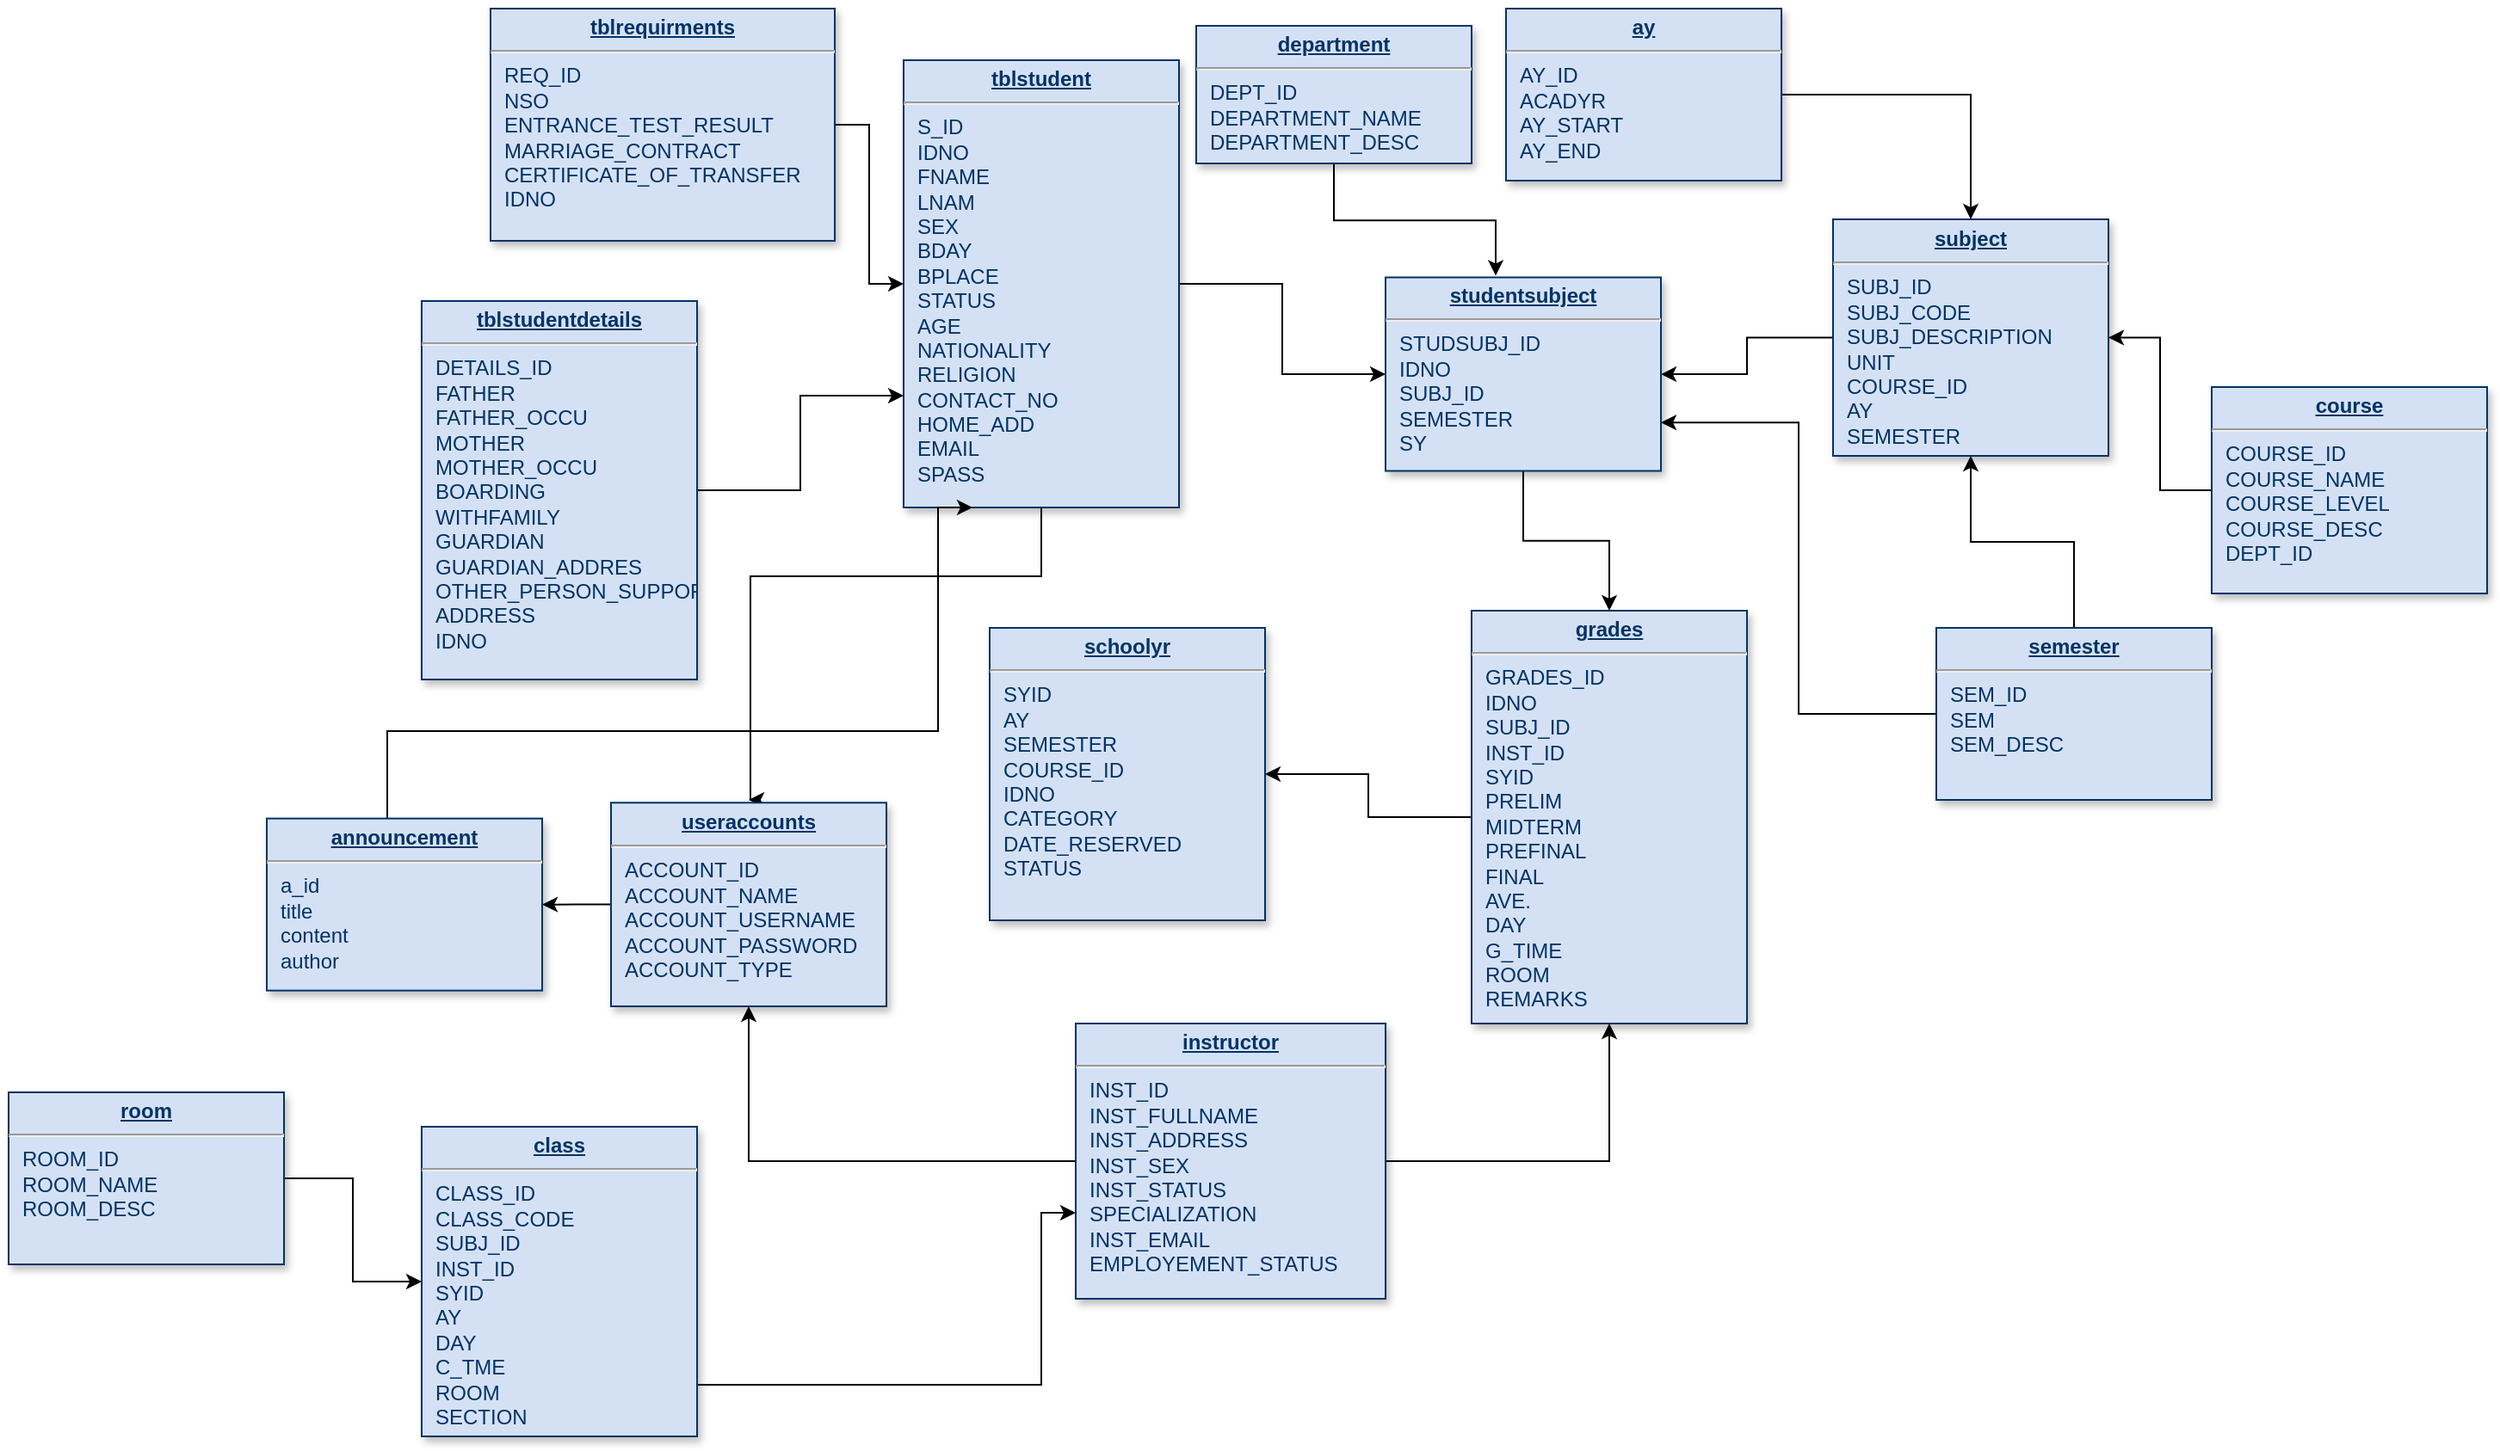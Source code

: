 <mxfile version="21.6.2" type="github">
  <diagram name="Page-1" id="efa7a0a1-bf9b-a30e-e6df-94a7791c09e9">
    <mxGraphModel dx="2468" dy="1027" grid="1" gridSize="10" guides="1" tooltips="1" connect="1" arrows="1" fold="1" page="1" pageScale="1" pageWidth="826" pageHeight="1169" background="none" math="0" shadow="0">
      <root>
        <mxCell id="0" />
        <mxCell id="1" parent="0" />
        <mxCell id="6CQr8n04wtclLINczgiY-135" style="edgeStyle=orthogonalEdgeStyle;rounded=0;orthogonalLoop=1;jettySize=auto;html=1;entryX=0;entryY=0.5;entryDx=0;entryDy=0;" edge="1" parent="1" source="19" target="24">
          <mxGeometry relative="1" as="geometry" />
        </mxCell>
        <mxCell id="6CQr8n04wtclLINczgiY-156" style="edgeStyle=orthogonalEdgeStyle;rounded=0;orthogonalLoop=1;jettySize=auto;html=1;" edge="1" parent="1" source="19">
          <mxGeometry relative="1" as="geometry">
            <mxPoint x="150" y="510" as="targetPoint" />
            <Array as="points">
              <mxPoint x="320" y="380" />
              <mxPoint x="151" y="380" />
              <mxPoint x="151" y="510" />
            </Array>
          </mxGeometry>
        </mxCell>
        <mxCell id="19" value="&lt;p style=&quot;margin: 0px; margin-top: 4px; text-align: center; text-decoration: underline;&quot;&gt;&lt;b&gt;tblstudent&lt;/b&gt;&lt;/p&gt;&lt;hr&gt;&lt;p style=&quot;margin: 0px; margin-left: 8px;&quot;&gt;S_ID&lt;/p&gt;&lt;p style=&quot;margin: 0px; margin-left: 8px;&quot;&gt;IDNO&lt;/p&gt;&lt;p style=&quot;margin: 0px; margin-left: 8px;&quot;&gt;FNAME&lt;/p&gt;&lt;p style=&quot;margin: 0px; margin-left: 8px;&quot;&gt;LNAM&lt;/p&gt;&lt;p style=&quot;margin: 0px; margin-left: 8px;&quot;&gt;SEX&lt;/p&gt;&lt;p style=&quot;margin: 0px; margin-left: 8px;&quot;&gt;BDAY&lt;/p&gt;&lt;p style=&quot;margin: 0px; margin-left: 8px;&quot;&gt;BPLACE&lt;/p&gt;&lt;p style=&quot;margin: 0px; margin-left: 8px;&quot;&gt;STATUS&lt;/p&gt;&lt;p style=&quot;margin: 0px; margin-left: 8px;&quot;&gt;AGE&lt;/p&gt;&lt;p style=&quot;margin: 0px; margin-left: 8px;&quot;&gt;NATIONALITY&lt;/p&gt;&lt;p style=&quot;margin: 0px; margin-left: 8px;&quot;&gt;RELIGION&lt;/p&gt;&lt;p style=&quot;margin: 0px; margin-left: 8px;&quot;&gt;CONTACT_NO&lt;/p&gt;&lt;p style=&quot;margin: 0px; margin-left: 8px;&quot;&gt;HOME_ADD&lt;/p&gt;&lt;p style=&quot;margin: 0px; margin-left: 8px;&quot;&gt;EMAIL&lt;/p&gt;&lt;p style=&quot;margin: 0px; margin-left: 8px;&quot;&gt;SPASS&lt;/p&gt;" style="verticalAlign=top;align=left;overflow=fill;fontSize=12;fontFamily=Helvetica;html=1;strokeColor=#003366;shadow=1;fillColor=#D4E1F5;fontColor=#003366" parent="1" vertex="1">
          <mxGeometry x="240" y="80" width="160" height="260" as="geometry" />
        </mxCell>
        <mxCell id="6CQr8n04wtclLINczgiY-136" style="edgeStyle=orthogonalEdgeStyle;rounded=0;orthogonalLoop=1;jettySize=auto;html=1;" edge="1" parent="1" source="20" target="24">
          <mxGeometry relative="1" as="geometry" />
        </mxCell>
        <mxCell id="20" value="&lt;p style=&quot;margin: 0px; margin-top: 4px; text-align: center; text-decoration: underline;&quot;&gt;&lt;b&gt;subject&lt;/b&gt;&lt;/p&gt;&lt;hr&gt;&lt;p style=&quot;margin: 0px; margin-left: 8px;&quot;&gt;SUBJ_ID&lt;/p&gt;&lt;p style=&quot;margin: 0px; margin-left: 8px;&quot;&gt;SUBJ_CODE&lt;/p&gt;&lt;p style=&quot;margin: 0px; margin-left: 8px;&quot;&gt;SUBJ_DESCRIPTION&lt;/p&gt;&lt;p style=&quot;margin: 0px; margin-left: 8px;&quot;&gt;UNIT&lt;/p&gt;&lt;p style=&quot;margin: 0px; margin-left: 8px;&quot;&gt;COURSE_ID&lt;/p&gt;&lt;p style=&quot;margin: 0px; margin-left: 8px;&quot;&gt;AY&lt;/p&gt;&lt;p style=&quot;margin: 0px; margin-left: 8px;&quot;&gt;SEMESTER&lt;/p&gt;" style="verticalAlign=top;align=left;overflow=fill;fontSize=12;fontFamily=Helvetica;html=1;strokeColor=#003366;shadow=1;fillColor=#D4E1F5;fontColor=#003366" parent="1" vertex="1">
          <mxGeometry x="780" y="172.5" width="160" height="137.5" as="geometry" />
        </mxCell>
        <mxCell id="6CQr8n04wtclLINczgiY-133" style="edgeStyle=orthogonalEdgeStyle;rounded=0;orthogonalLoop=1;jettySize=auto;html=1;exitX=1;exitY=0.5;exitDx=0;exitDy=0;" edge="1" parent="1" source="21" target="19">
          <mxGeometry relative="1" as="geometry" />
        </mxCell>
        <mxCell id="21" value="&lt;p style=&quot;margin: 0px; margin-top: 4px; text-align: center; text-decoration: underline;&quot;&gt;&lt;b&gt;tblrequirments&lt;/b&gt;&lt;/p&gt;&lt;hr&gt;&lt;p style=&quot;margin: 0px; margin-left: 8px;&quot;&gt;REQ_ID&lt;/p&gt;&lt;p style=&quot;margin: 0px; margin-left: 8px;&quot;&gt;NSO&lt;/p&gt;&lt;p style=&quot;margin: 0px; margin-left: 8px;&quot;&gt;ENTRANCE_TEST_RESULT&lt;/p&gt;&lt;p style=&quot;margin: 0px; margin-left: 8px;&quot;&gt;MARRIAGE_CONTRACT&lt;/p&gt;&lt;p style=&quot;margin: 0px; margin-left: 8px;&quot;&gt;CERTIFICATE_OF_TRANSFER&lt;/p&gt;&lt;p style=&quot;margin: 0px; margin-left: 8px;&quot;&gt;IDNO&lt;/p&gt;" style="verticalAlign=top;align=left;overflow=fill;fontSize=12;fontFamily=Helvetica;html=1;strokeColor=#003366;shadow=1;fillColor=#D4E1F5;fontColor=#003366" parent="1" vertex="1">
          <mxGeometry y="50" width="200" height="135" as="geometry" />
        </mxCell>
        <mxCell id="22" value="&lt;p style=&quot;margin: 0px; margin-top: 4px; text-align: center; text-decoration: underline;&quot;&gt;&lt;b&gt;schoolyr&lt;/b&gt;&lt;/p&gt;&lt;hr&gt;&lt;p style=&quot;margin: 0px; margin-left: 8px;&quot;&gt;SYID&lt;/p&gt;&lt;p style=&quot;margin: 0px; margin-left: 8px;&quot;&gt;AY&lt;/p&gt;&lt;p style=&quot;margin: 0px; margin-left: 8px;&quot;&gt;SEMESTER&lt;/p&gt;&lt;p style=&quot;margin: 0px; margin-left: 8px;&quot;&gt;COURSE_ID&lt;/p&gt;&lt;p style=&quot;margin: 0px; margin-left: 8px;&quot;&gt;IDNO&lt;/p&gt;&lt;p style=&quot;margin: 0px; margin-left: 8px;&quot;&gt;CATEGORY&lt;/p&gt;&lt;p style=&quot;margin: 0px; margin-left: 8px;&quot;&gt;DATE_RESERVED&lt;/p&gt;&lt;p style=&quot;margin: 0px; margin-left: 8px;&quot;&gt;STATUS&lt;/p&gt;" style="verticalAlign=top;align=left;overflow=fill;fontSize=12;fontFamily=Helvetica;html=1;strokeColor=#003366;shadow=1;fillColor=#D4E1F5;fontColor=#003366" parent="1" vertex="1">
          <mxGeometry x="290" y="410" width="160" height="170" as="geometry" />
        </mxCell>
        <mxCell id="6CQr8n04wtclLINczgiY-134" style="edgeStyle=orthogonalEdgeStyle;rounded=0;orthogonalLoop=1;jettySize=auto;html=1;entryX=0;entryY=0.75;entryDx=0;entryDy=0;" edge="1" parent="1" source="23" target="19">
          <mxGeometry relative="1" as="geometry" />
        </mxCell>
        <mxCell id="23" value="&lt;p style=&quot;margin: 0px; margin-top: 4px; text-align: center; text-decoration: underline;&quot;&gt;&lt;b&gt;tblstudentdetails&lt;/b&gt;&lt;/p&gt;&lt;hr&gt;&lt;p style=&quot;margin: 0px; margin-left: 8px;&quot;&gt;DETAILS_ID&lt;/p&gt;&lt;p style=&quot;margin: 0px; margin-left: 8px;&quot;&gt;FATHER&lt;/p&gt;&lt;p style=&quot;margin: 0px; margin-left: 8px;&quot;&gt;FATHER_OCCU&lt;/p&gt;&lt;p style=&quot;margin: 0px; margin-left: 8px;&quot;&gt;MOTHER&lt;/p&gt;&lt;p style=&quot;margin: 0px; margin-left: 8px;&quot;&gt;MOTHER_OCCU&lt;/p&gt;&lt;p style=&quot;margin: 0px; margin-left: 8px;&quot;&gt;BOARDING&lt;/p&gt;&lt;p style=&quot;margin: 0px; margin-left: 8px;&quot;&gt;WITHFAMILY&lt;/p&gt;&lt;p style=&quot;margin: 0px; margin-left: 8px;&quot;&gt;GUARDIAN&lt;/p&gt;&lt;p style=&quot;margin: 0px; margin-left: 8px;&quot;&gt;GUARDIAN_ADDRES&lt;/p&gt;&lt;p style=&quot;margin: 0px; margin-left: 8px;&quot;&gt;OTHER_PERSON_SUPPORT&lt;/p&gt;&lt;p style=&quot;margin: 0px; margin-left: 8px;&quot;&gt;ADDRESS&lt;/p&gt;&lt;p style=&quot;margin: 0px; margin-left: 8px;&quot;&gt;IDNO&lt;/p&gt;" style="verticalAlign=top;align=left;overflow=fill;fontSize=12;fontFamily=Helvetica;html=1;strokeColor=#003366;shadow=1;fillColor=#D4E1F5;fontColor=#003366" parent="1" vertex="1">
          <mxGeometry x="-40" y="220" width="160" height="220" as="geometry" />
        </mxCell>
        <mxCell id="6CQr8n04wtclLINczgiY-137" style="edgeStyle=orthogonalEdgeStyle;rounded=0;orthogonalLoop=1;jettySize=auto;html=1;entryX=0.5;entryY=0;entryDx=0;entryDy=0;" edge="1" parent="1" source="24" target="6CQr8n04wtclLINczgiY-119">
          <mxGeometry relative="1" as="geometry" />
        </mxCell>
        <mxCell id="24" value="&lt;p style=&quot;margin: 0px; margin-top: 4px; text-align: center; text-decoration: underline;&quot;&gt;&lt;b&gt;studentsubject&lt;/b&gt;&lt;/p&gt;&lt;hr&gt;&lt;p style=&quot;margin: 0px; margin-left: 8px;&quot;&gt;STUDSUBJ_ID&lt;/p&gt;&lt;p style=&quot;margin: 0px; margin-left: 8px;&quot;&gt;IDNO&lt;/p&gt;&lt;p style=&quot;margin: 0px; margin-left: 8px;&quot;&gt;SUBJ_ID&lt;/p&gt;&lt;p style=&quot;margin: 0px; margin-left: 8px;&quot;&gt;SEMESTER&lt;/p&gt;&lt;p style=&quot;margin: 0px; margin-left: 8px;&quot;&gt;SY&lt;/p&gt;" style="verticalAlign=top;align=left;overflow=fill;fontSize=12;fontFamily=Helvetica;html=1;strokeColor=#003366;shadow=1;fillColor=#D4E1F5;fontColor=#003366" parent="1" vertex="1">
          <mxGeometry x="520" y="206.25" width="160" height="112.5" as="geometry" />
        </mxCell>
        <mxCell id="6CQr8n04wtclLINczgiY-158" style="edgeStyle=orthogonalEdgeStyle;rounded=0;orthogonalLoop=1;jettySize=auto;html=1;entryX=1;entryY=0.5;entryDx=0;entryDy=0;" edge="1" parent="1" source="25" target="6CQr8n04wtclLINczgiY-128">
          <mxGeometry relative="1" as="geometry" />
        </mxCell>
        <mxCell id="25" value="&lt;p style=&quot;margin: 0px; margin-top: 4px; text-align: center; text-decoration: underline;&quot;&gt;&lt;b&gt;useraccounts&lt;/b&gt;&lt;/p&gt;&lt;hr&gt;&lt;p style=&quot;margin: 0px; margin-left: 8px;&quot;&gt;ACCOUNT_ID&lt;/p&gt;&lt;p style=&quot;margin: 0px; margin-left: 8px;&quot;&gt;ACCOUNT_NAME&lt;/p&gt;&lt;p style=&quot;margin: 0px; margin-left: 8px;&quot;&gt;ACCOUNT_USERNAME&lt;/p&gt;&lt;p style=&quot;margin: 0px; margin-left: 8px;&quot;&gt;ACCOUNT_PASSWORD&lt;/p&gt;&lt;p style=&quot;margin: 0px; margin-left: 8px;&quot;&gt;ACCOUNT_TYPE&lt;/p&gt;" style="verticalAlign=top;align=left;overflow=fill;fontSize=12;fontFamily=Helvetica;html=1;strokeColor=#003366;shadow=1;fillColor=#D4E1F5;fontColor=#003366" parent="1" vertex="1">
          <mxGeometry x="70" y="511.64" width="160" height="118.36" as="geometry" />
        </mxCell>
        <mxCell id="6CQr8n04wtclLINczgiY-138" style="edgeStyle=orthogonalEdgeStyle;rounded=0;orthogonalLoop=1;jettySize=auto;html=1;entryX=1;entryY=0.75;entryDx=0;entryDy=0;" edge="1" parent="1" source="29" target="24">
          <mxGeometry relative="1" as="geometry" />
        </mxCell>
        <mxCell id="6CQr8n04wtclLINczgiY-147" style="edgeStyle=orthogonalEdgeStyle;rounded=0;orthogonalLoop=1;jettySize=auto;html=1;entryX=0.5;entryY=1;entryDx=0;entryDy=0;" edge="1" parent="1" source="29" target="20">
          <mxGeometry relative="1" as="geometry" />
        </mxCell>
        <mxCell id="29" value="&lt;p style=&quot;margin: 0px; margin-top: 4px; text-align: center; text-decoration: underline;&quot;&gt;&lt;b&gt;semester&lt;/b&gt;&lt;/p&gt;&lt;hr&gt;&lt;p style=&quot;margin: 0px; margin-left: 8px;&quot;&gt;SEM_ID&lt;/p&gt;&lt;p style=&quot;margin: 0px; margin-left: 8px;&quot;&gt;SEM&lt;/p&gt;&lt;p style=&quot;margin: 0px; margin-left: 8px;&quot;&gt;SEM_DESC&lt;/p&gt;" style="verticalAlign=top;align=left;overflow=fill;fontSize=12;fontFamily=Helvetica;html=1;strokeColor=#003366;shadow=1;fillColor=#D4E1F5;fontColor=#003366" parent="1" vertex="1">
          <mxGeometry x="840" y="410" width="160" height="100" as="geometry" />
        </mxCell>
        <mxCell id="6CQr8n04wtclLINczgiY-144" style="edgeStyle=orthogonalEdgeStyle;rounded=0;orthogonalLoop=1;jettySize=auto;html=1;" edge="1" parent="1" source="6CQr8n04wtclLINczgiY-115" target="6CQr8n04wtclLINczgiY-124">
          <mxGeometry relative="1" as="geometry" />
        </mxCell>
        <mxCell id="6CQr8n04wtclLINczgiY-115" value="&lt;p style=&quot;margin: 0px; margin-top: 4px; text-align: center; text-decoration: underline;&quot;&gt;&lt;b&gt;room&lt;/b&gt;&lt;/p&gt;&lt;hr&gt;&lt;p style=&quot;margin: 0px; margin-left: 8px;&quot;&gt;ROOM_ID&lt;/p&gt;&lt;p style=&quot;margin: 0px; margin-left: 8px;&quot;&gt;ROOM_NAME&lt;/p&gt;&lt;p style=&quot;margin: 0px; margin-left: 8px;&quot;&gt;ROOM_DESC&lt;/p&gt;" style="verticalAlign=top;align=left;overflow=fill;fontSize=12;fontFamily=Helvetica;html=1;strokeColor=#003366;shadow=1;fillColor=#D4E1F5;fontColor=#003366" vertex="1" parent="1">
          <mxGeometry x="-280" y="680" width="160" height="100" as="geometry" />
        </mxCell>
        <mxCell id="6CQr8n04wtclLINczgiY-143" style="edgeStyle=orthogonalEdgeStyle;rounded=0;orthogonalLoop=1;jettySize=auto;html=1;entryX=0.5;entryY=1;entryDx=0;entryDy=0;" edge="1" parent="1" source="6CQr8n04wtclLINczgiY-118" target="25">
          <mxGeometry relative="1" as="geometry" />
        </mxCell>
        <mxCell id="6CQr8n04wtclLINczgiY-150" style="edgeStyle=orthogonalEdgeStyle;rounded=0;orthogonalLoop=1;jettySize=auto;html=1;entryX=0.5;entryY=1;entryDx=0;entryDy=0;" edge="1" parent="1" source="6CQr8n04wtclLINczgiY-118" target="6CQr8n04wtclLINczgiY-119">
          <mxGeometry relative="1" as="geometry" />
        </mxCell>
        <mxCell id="6CQr8n04wtclLINczgiY-118" value="&lt;p style=&quot;margin: 0px; margin-top: 4px; text-align: center; text-decoration: underline;&quot;&gt;&lt;b&gt;instructor&lt;/b&gt;&lt;/p&gt;&lt;hr&gt;&lt;p style=&quot;margin: 0px; margin-left: 8px;&quot;&gt;INST_ID&lt;/p&gt;&lt;p style=&quot;margin: 0px; margin-left: 8px;&quot;&gt;INST_FULLNAME&lt;/p&gt;&lt;p style=&quot;margin: 0px; margin-left: 8px;&quot;&gt;INST_ADDRESS&lt;/p&gt;&lt;p style=&quot;margin: 0px; margin-left: 8px;&quot;&gt;INST_SEX&lt;/p&gt;&lt;p style=&quot;margin: 0px; margin-left: 8px;&quot;&gt;INST_STATUS&lt;/p&gt;&lt;p style=&quot;margin: 0px; margin-left: 8px;&quot;&gt;SPECIALIZATION&lt;/p&gt;&lt;p style=&quot;margin: 0px; margin-left: 8px;&quot;&gt;INST_EMAIL&lt;/p&gt;&lt;p style=&quot;margin: 0px; margin-left: 8px;&quot;&gt;EMPLOYEMENT_STATUS&lt;/p&gt;" style="verticalAlign=top;align=left;overflow=fill;fontSize=12;fontFamily=Helvetica;html=1;strokeColor=#003366;shadow=1;fillColor=#D4E1F5;fontColor=#003366" vertex="1" parent="1">
          <mxGeometry x="340" y="640" width="180" height="160" as="geometry" />
        </mxCell>
        <mxCell id="6CQr8n04wtclLINczgiY-146" style="edgeStyle=orthogonalEdgeStyle;rounded=0;orthogonalLoop=1;jettySize=auto;html=1;" edge="1" parent="1" source="6CQr8n04wtclLINczgiY-119" target="22">
          <mxGeometry relative="1" as="geometry" />
        </mxCell>
        <mxCell id="6CQr8n04wtclLINczgiY-119" value="&lt;p style=&quot;margin: 0px; margin-top: 4px; text-align: center; text-decoration: underline;&quot;&gt;&lt;b&gt;grades&lt;/b&gt;&lt;/p&gt;&lt;hr&gt;&lt;p style=&quot;margin: 0px; margin-left: 8px;&quot;&gt;GRADES_ID&lt;/p&gt;&lt;p style=&quot;margin: 0px; margin-left: 8px;&quot;&gt;IDNO&lt;/p&gt;&lt;p style=&quot;margin: 0px; margin-left: 8px;&quot;&gt;SUBJ_ID&lt;/p&gt;&lt;p style=&quot;margin: 0px; margin-left: 8px;&quot;&gt;INST_ID&lt;/p&gt;&lt;p style=&quot;margin: 0px; margin-left: 8px;&quot;&gt;SYID&lt;/p&gt;&lt;p style=&quot;margin: 0px; margin-left: 8px;&quot;&gt;PRELIM&lt;/p&gt;&lt;p style=&quot;margin: 0px; margin-left: 8px;&quot;&gt;MIDTERM&lt;/p&gt;&lt;p style=&quot;margin: 0px; margin-left: 8px;&quot;&gt;PREFINAL&lt;/p&gt;&lt;p style=&quot;margin: 0px; margin-left: 8px;&quot;&gt;FINAL&lt;/p&gt;&lt;p style=&quot;margin: 0px; margin-left: 8px;&quot;&gt;AVE.&lt;/p&gt;&lt;p style=&quot;margin: 0px; margin-left: 8px;&quot;&gt;DAY&lt;/p&gt;&lt;p style=&quot;margin: 0px; margin-left: 8px;&quot;&gt;G_TIME&lt;/p&gt;&lt;p style=&quot;margin: 0px; margin-left: 8px;&quot;&gt;ROOM&lt;/p&gt;&lt;p style=&quot;margin: 0px; margin-left: 8px;&quot;&gt;REMARKS&lt;/p&gt;" style="verticalAlign=top;align=left;overflow=fill;fontSize=12;fontFamily=Helvetica;html=1;strokeColor=#003366;shadow=1;fillColor=#D4E1F5;fontColor=#003366" vertex="1" parent="1">
          <mxGeometry x="570" y="400" width="160" height="240" as="geometry" />
        </mxCell>
        <mxCell id="6CQr8n04wtclLINczgiY-155" style="edgeStyle=orthogonalEdgeStyle;rounded=0;orthogonalLoop=1;jettySize=auto;html=1;entryX=0.4;entryY=-0.009;entryDx=0;entryDy=0;entryPerimeter=0;" edge="1" parent="1" source="6CQr8n04wtclLINczgiY-123" target="24">
          <mxGeometry relative="1" as="geometry">
            <mxPoint x="570" y="200" as="targetPoint" />
          </mxGeometry>
        </mxCell>
        <mxCell id="6CQr8n04wtclLINczgiY-123" value="&lt;p style=&quot;margin: 0px; margin-top: 4px; text-align: center; text-decoration: underline;&quot;&gt;&lt;b&gt;department&lt;/b&gt;&lt;/p&gt;&lt;hr&gt;&lt;p style=&quot;margin: 0px; margin-left: 8px;&quot;&gt;DEPT_ID&lt;/p&gt;&lt;p style=&quot;margin: 0px; margin-left: 8px;&quot;&gt;DEPARTMENT_NAME&lt;/p&gt;&lt;p style=&quot;margin: 0px; margin-left: 8px;&quot;&gt;DEPARTMENT_DESC&lt;/p&gt;" style="verticalAlign=top;align=left;overflow=fill;fontSize=12;fontFamily=Helvetica;html=1;strokeColor=#003366;shadow=1;fillColor=#D4E1F5;fontColor=#003366" vertex="1" parent="1">
          <mxGeometry x="410" y="60.0" width="160" height="80" as="geometry" />
        </mxCell>
        <mxCell id="6CQr8n04wtclLINczgiY-153" style="edgeStyle=orthogonalEdgeStyle;rounded=0;orthogonalLoop=1;jettySize=auto;html=1;" edge="1" parent="1" source="6CQr8n04wtclLINczgiY-124" target="6CQr8n04wtclLINczgiY-118">
          <mxGeometry relative="1" as="geometry">
            <Array as="points">
              <mxPoint x="320" y="850" />
              <mxPoint x="320" y="750" />
            </Array>
          </mxGeometry>
        </mxCell>
        <mxCell id="6CQr8n04wtclLINczgiY-124" value="&lt;p style=&quot;margin: 0px; margin-top: 4px; text-align: center; text-decoration: underline;&quot;&gt;&lt;b&gt;class&lt;/b&gt;&lt;/p&gt;&lt;hr&gt;&lt;p style=&quot;margin: 0px; margin-left: 8px;&quot;&gt;CLASS_ID&lt;/p&gt;&lt;p style=&quot;margin: 0px; margin-left: 8px;&quot;&gt;CLASS_CODE&lt;/p&gt;&lt;p style=&quot;margin: 0px; margin-left: 8px;&quot;&gt;SUBJ_ID&lt;/p&gt;&lt;p style=&quot;margin: 0px; margin-left: 8px;&quot;&gt;INST_ID&lt;/p&gt;&lt;p style=&quot;margin: 0px; margin-left: 8px;&quot;&gt;SYID&lt;/p&gt;&lt;p style=&quot;margin: 0px; margin-left: 8px;&quot;&gt;AY&lt;/p&gt;&lt;p style=&quot;margin: 0px; margin-left: 8px;&quot;&gt;DAY&lt;/p&gt;&lt;p style=&quot;margin: 0px; margin-left: 8px;&quot;&gt;C_TME&lt;/p&gt;&lt;p style=&quot;margin: 0px; margin-left: 8px;&quot;&gt;ROOM&lt;/p&gt;&lt;p style=&quot;margin: 0px; margin-left: 8px;&quot;&gt;SECTION&lt;/p&gt;" style="verticalAlign=top;align=left;overflow=fill;fontSize=12;fontFamily=Helvetica;html=1;strokeColor=#003366;shadow=1;fillColor=#D4E1F5;fontColor=#003366" vertex="1" parent="1">
          <mxGeometry x="-40" y="700" width="160" height="180" as="geometry" />
        </mxCell>
        <mxCell id="6CQr8n04wtclLINczgiY-140" style="edgeStyle=orthogonalEdgeStyle;rounded=0;orthogonalLoop=1;jettySize=auto;html=1;entryX=1;entryY=0.5;entryDx=0;entryDy=0;" edge="1" parent="1" source="6CQr8n04wtclLINczgiY-125" target="20">
          <mxGeometry relative="1" as="geometry" />
        </mxCell>
        <mxCell id="6CQr8n04wtclLINczgiY-125" value="&lt;p style=&quot;margin: 0px; margin-top: 4px; text-align: center; text-decoration: underline;&quot;&gt;&lt;b&gt;course&lt;/b&gt;&lt;/p&gt;&lt;hr&gt;&lt;p style=&quot;margin: 0px; margin-left: 8px;&quot;&gt;COURSE_ID&lt;/p&gt;&lt;p style=&quot;margin: 0px; margin-left: 8px;&quot;&gt;COURSE_NAME&lt;/p&gt;&lt;p style=&quot;margin: 0px; margin-left: 8px;&quot;&gt;COURSE_LEVEL&lt;/p&gt;&lt;p style=&quot;margin: 0px; margin-left: 8px;&quot;&gt;COURSE_DESC&lt;/p&gt;&lt;p style=&quot;margin: 0px; margin-left: 8px;&quot;&gt;DEPT_ID&lt;/p&gt;" style="verticalAlign=top;align=left;overflow=fill;fontSize=12;fontFamily=Helvetica;html=1;strokeColor=#003366;shadow=1;fillColor=#D4E1F5;fontColor=#003366" vertex="1" parent="1">
          <mxGeometry x="1000" y="270" width="160" height="120" as="geometry" />
        </mxCell>
        <mxCell id="6CQr8n04wtclLINczgiY-141" style="edgeStyle=orthogonalEdgeStyle;rounded=0;orthogonalLoop=1;jettySize=auto;html=1;" edge="1" parent="1" source="6CQr8n04wtclLINczgiY-127" target="20">
          <mxGeometry relative="1" as="geometry" />
        </mxCell>
        <mxCell id="6CQr8n04wtclLINczgiY-127" value="&lt;p style=&quot;margin: 0px; margin-top: 4px; text-align: center; text-decoration: underline;&quot;&gt;&lt;b&gt;ay&lt;/b&gt;&lt;/p&gt;&lt;hr&gt;&lt;p style=&quot;margin: 0px; margin-left: 8px;&quot;&gt;AY_ID&lt;/p&gt;&lt;p style=&quot;margin: 0px; margin-left: 8px;&quot;&gt;ACADYR&lt;/p&gt;&lt;p style=&quot;margin: 0px; margin-left: 8px;&quot;&gt;AY_START&lt;/p&gt;&lt;p style=&quot;margin: 0px; margin-left: 8px;&quot;&gt;AY_END&lt;/p&gt;" style="verticalAlign=top;align=left;overflow=fill;fontSize=12;fontFamily=Helvetica;html=1;strokeColor=#003366;shadow=1;fillColor=#D4E1F5;fontColor=#003366" vertex="1" parent="1">
          <mxGeometry x="590" y="50" width="160" height="100" as="geometry" />
        </mxCell>
        <mxCell id="6CQr8n04wtclLINczgiY-159" style="edgeStyle=orthogonalEdgeStyle;rounded=0;orthogonalLoop=1;jettySize=auto;html=1;entryX=0.25;entryY=1;entryDx=0;entryDy=0;" edge="1" parent="1" source="6CQr8n04wtclLINczgiY-128" target="19">
          <mxGeometry relative="1" as="geometry">
            <Array as="points">
              <mxPoint x="-60" y="470" />
              <mxPoint x="260" y="470" />
              <mxPoint x="260" y="340" />
            </Array>
          </mxGeometry>
        </mxCell>
        <mxCell id="6CQr8n04wtclLINczgiY-128" value="&lt;p style=&quot;margin: 0px; margin-top: 4px; text-align: center; text-decoration: underline;&quot;&gt;&lt;b&gt;announcement&lt;/b&gt;&lt;/p&gt;&lt;hr&gt;&lt;p style=&quot;margin: 0px; margin-left: 8px;&quot;&gt;a_id&lt;/p&gt;&lt;p style=&quot;margin: 0px; margin-left: 8px;&quot;&gt;title&lt;/p&gt;&lt;p style=&quot;margin: 0px; margin-left: 8px;&quot;&gt;content&lt;/p&gt;&lt;p style=&quot;margin: 0px; margin-left: 8px;&quot;&gt;author&lt;/p&gt;" style="verticalAlign=top;align=left;overflow=fill;fontSize=12;fontFamily=Helvetica;html=1;strokeColor=#003366;shadow=1;fillColor=#D4E1F5;fontColor=#003366" vertex="1" parent="1">
          <mxGeometry x="-130" y="520.82" width="160" height="100" as="geometry" />
        </mxCell>
      </root>
    </mxGraphModel>
  </diagram>
</mxfile>
